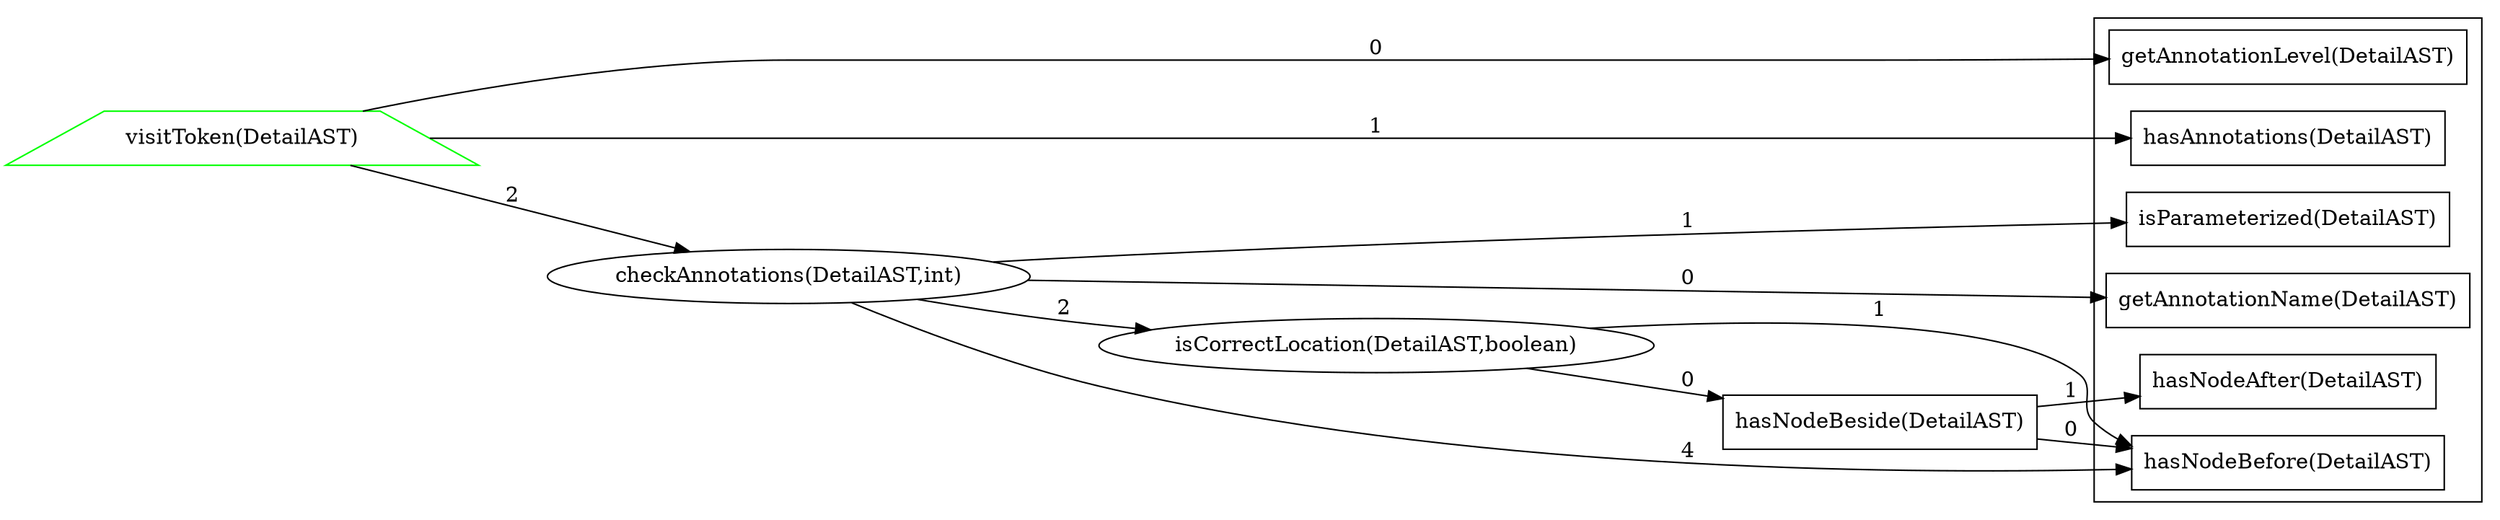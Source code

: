 digraph dependencies {
rankdir = "LR";
subgraph clustersimple {
"isParameterized(DetailAST)" [ color="#000000ff" shape="polygon" ];
"hasNodeBefore(DetailAST)" [ color="#000000ff" shape="polygon" ];
"hasNodeAfter(DetailAST)" [ color="#000000ff" shape="polygon" ];
"getAnnotationLevel(DetailAST)" [ color="#000000ff" shape="polygon" ];
"hasAnnotations(DetailAST)" [ color="#000000ff" shape="polygon" ];
"getAnnotationName(DetailAST)" [ color="#000000ff" shape="polygon" ];
}
"isCorrectLocation(DetailAST,boolean)" [ color="#000000ff" ];
"hasNodeBeside(DetailAST)" [ color="#000000ff" shape="polygon" ];
"visitToken(DetailAST)" [ color="#00ff00ff" shape="trapezium" ];
"checkAnnotations(DetailAST,int)" [ color="#000000ff" ];
"isCorrectLocation(DetailAST,boolean)" -> "hasNodeBeside(DetailAST)" [ label="0" ];
"isCorrectLocation(DetailAST,boolean)" -> "hasNodeBefore(DetailAST)" [ label="1" ];
"hasNodeBeside(DetailAST)" -> "hasNodeBefore(DetailAST)" [ label="0" ];
"hasNodeBeside(DetailAST)" -> "hasNodeAfter(DetailAST)" [ label="1" ];
"visitToken(DetailAST)" -> "getAnnotationLevel(DetailAST)" [ label="0" ];
"visitToken(DetailAST)" -> "hasAnnotations(DetailAST)" [ label="1" ];
"visitToken(DetailAST)" -> "checkAnnotations(DetailAST,int)" [ label="2" ];
"checkAnnotations(DetailAST,int)" -> "isParameterized(DetailAST)" [ label="1" ];
"checkAnnotations(DetailAST,int)" -> "isCorrectLocation(DetailAST,boolean)" [ label="2" ];
"checkAnnotations(DetailAST,int)" -> "hasNodeBefore(DetailAST)" [ label="4" ];
"checkAnnotations(DetailAST,int)" -> "getAnnotationName(DetailAST)" [ label="0" ];
/*
Legend
Node border color:
    a) GREEN - public
    b) YELLOW - protected
    c) BLACK - private
    d) BLUE - default
Node shape:
    if static - rectangle
    otherwise if override - trapezium
    otherwise if overloaded - triangle
    otherwise ellipse

*/
}